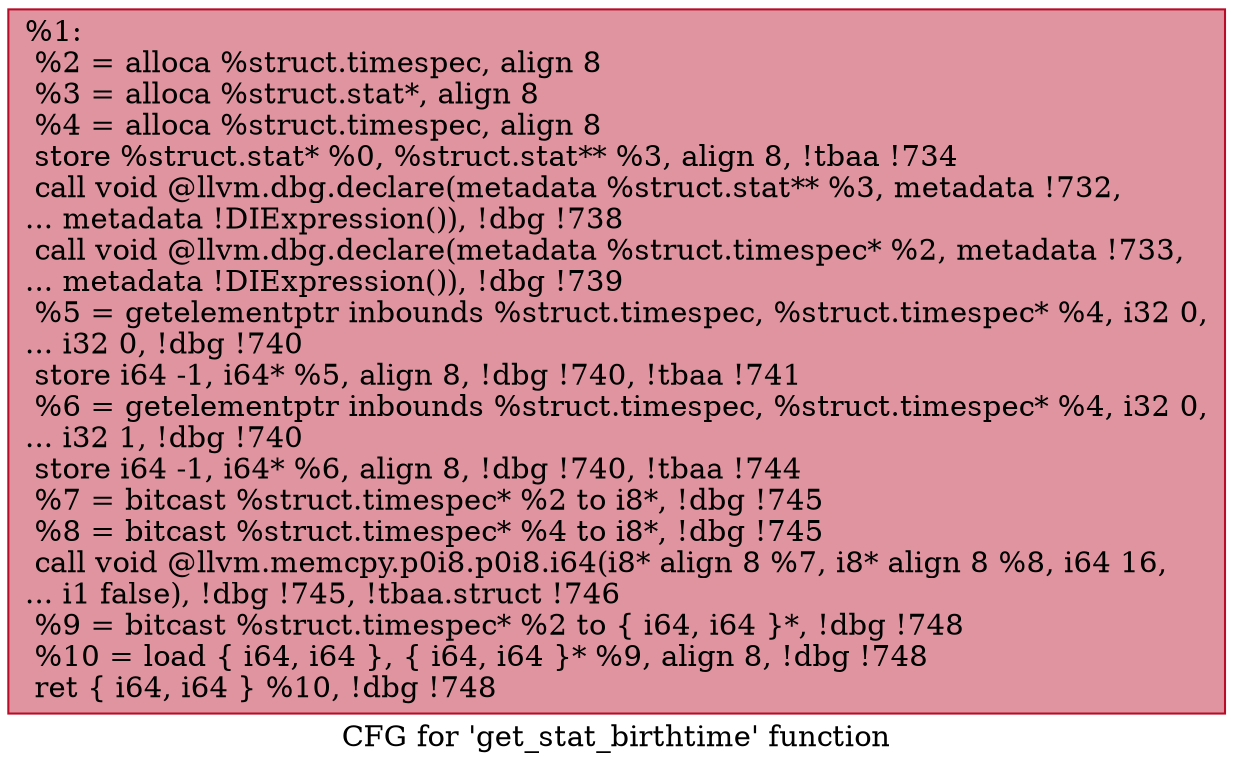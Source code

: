 digraph "CFG for 'get_stat_birthtime' function" {
	label="CFG for 'get_stat_birthtime' function";

	Node0x1d84b90 [shape=record,color="#b70d28ff", style=filled, fillcolor="#b70d2870",label="{%1:\l  %2 = alloca %struct.timespec, align 8\l  %3 = alloca %struct.stat*, align 8\l  %4 = alloca %struct.timespec, align 8\l  store %struct.stat* %0, %struct.stat** %3, align 8, !tbaa !734\l  call void @llvm.dbg.declare(metadata %struct.stat** %3, metadata !732,\l... metadata !DIExpression()), !dbg !738\l  call void @llvm.dbg.declare(metadata %struct.timespec* %2, metadata !733,\l... metadata !DIExpression()), !dbg !739\l  %5 = getelementptr inbounds %struct.timespec, %struct.timespec* %4, i32 0,\l... i32 0, !dbg !740\l  store i64 -1, i64* %5, align 8, !dbg !740, !tbaa !741\l  %6 = getelementptr inbounds %struct.timespec, %struct.timespec* %4, i32 0,\l... i32 1, !dbg !740\l  store i64 -1, i64* %6, align 8, !dbg !740, !tbaa !744\l  %7 = bitcast %struct.timespec* %2 to i8*, !dbg !745\l  %8 = bitcast %struct.timespec* %4 to i8*, !dbg !745\l  call void @llvm.memcpy.p0i8.p0i8.i64(i8* align 8 %7, i8* align 8 %8, i64 16,\l... i1 false), !dbg !745, !tbaa.struct !746\l  %9 = bitcast %struct.timespec* %2 to \{ i64, i64 \}*, !dbg !748\l  %10 = load \{ i64, i64 \}, \{ i64, i64 \}* %9, align 8, !dbg !748\l  ret \{ i64, i64 \} %10, !dbg !748\l}"];
}

